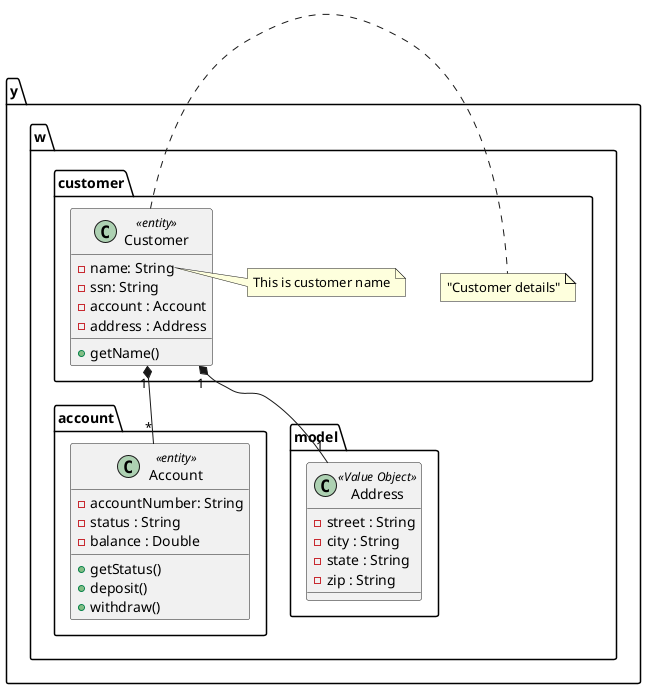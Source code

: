 @startuml
package y.w.customer {
  class Customer <<entity>> {
    - name: String
    - ssn: String
    - account : Account
    - address : Address
    +getName()
  }
  note right of Customer:"Customer details"
  note right of Customer::"name"
  This is customer name
  end note
}


package y.w.account {
  class Account <<entity>> {
    - accountNumber: String
    - status : String
    - balance : Double
    + getStatus()
    + deposit()
    + withdraw()
  }
}

package y.w.model {
  class Address <<Value Object>>  {
    - street : String
    - city : String
    - state : String
    - zip : String
  }
}

Customer "1" *-- "*" Account
Customer "1" *-- "1" Address

@enduml